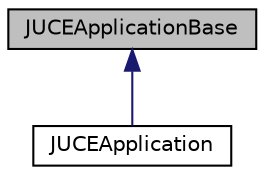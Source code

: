 digraph "JUCEApplicationBase"
{
  bgcolor="transparent";
  edge [fontname="Helvetica",fontsize="10",labelfontname="Helvetica",labelfontsize="10"];
  node [fontname="Helvetica",fontsize="10",shape=record];
  Node0 [label="JUCEApplicationBase",height=0.2,width=0.4,color="black", fillcolor="grey75", style="filled", fontcolor="black"];
  Node0 -> Node1 [dir="back",color="midnightblue",fontsize="10",style="solid",fontname="Helvetica"];
  Node1 [label="JUCEApplication",height=0.2,width=0.4,color="black",URL="$classJUCEApplication.html",tooltip="An instance of this class is used to specify initialisation and shutdown code for the application..."];
}
